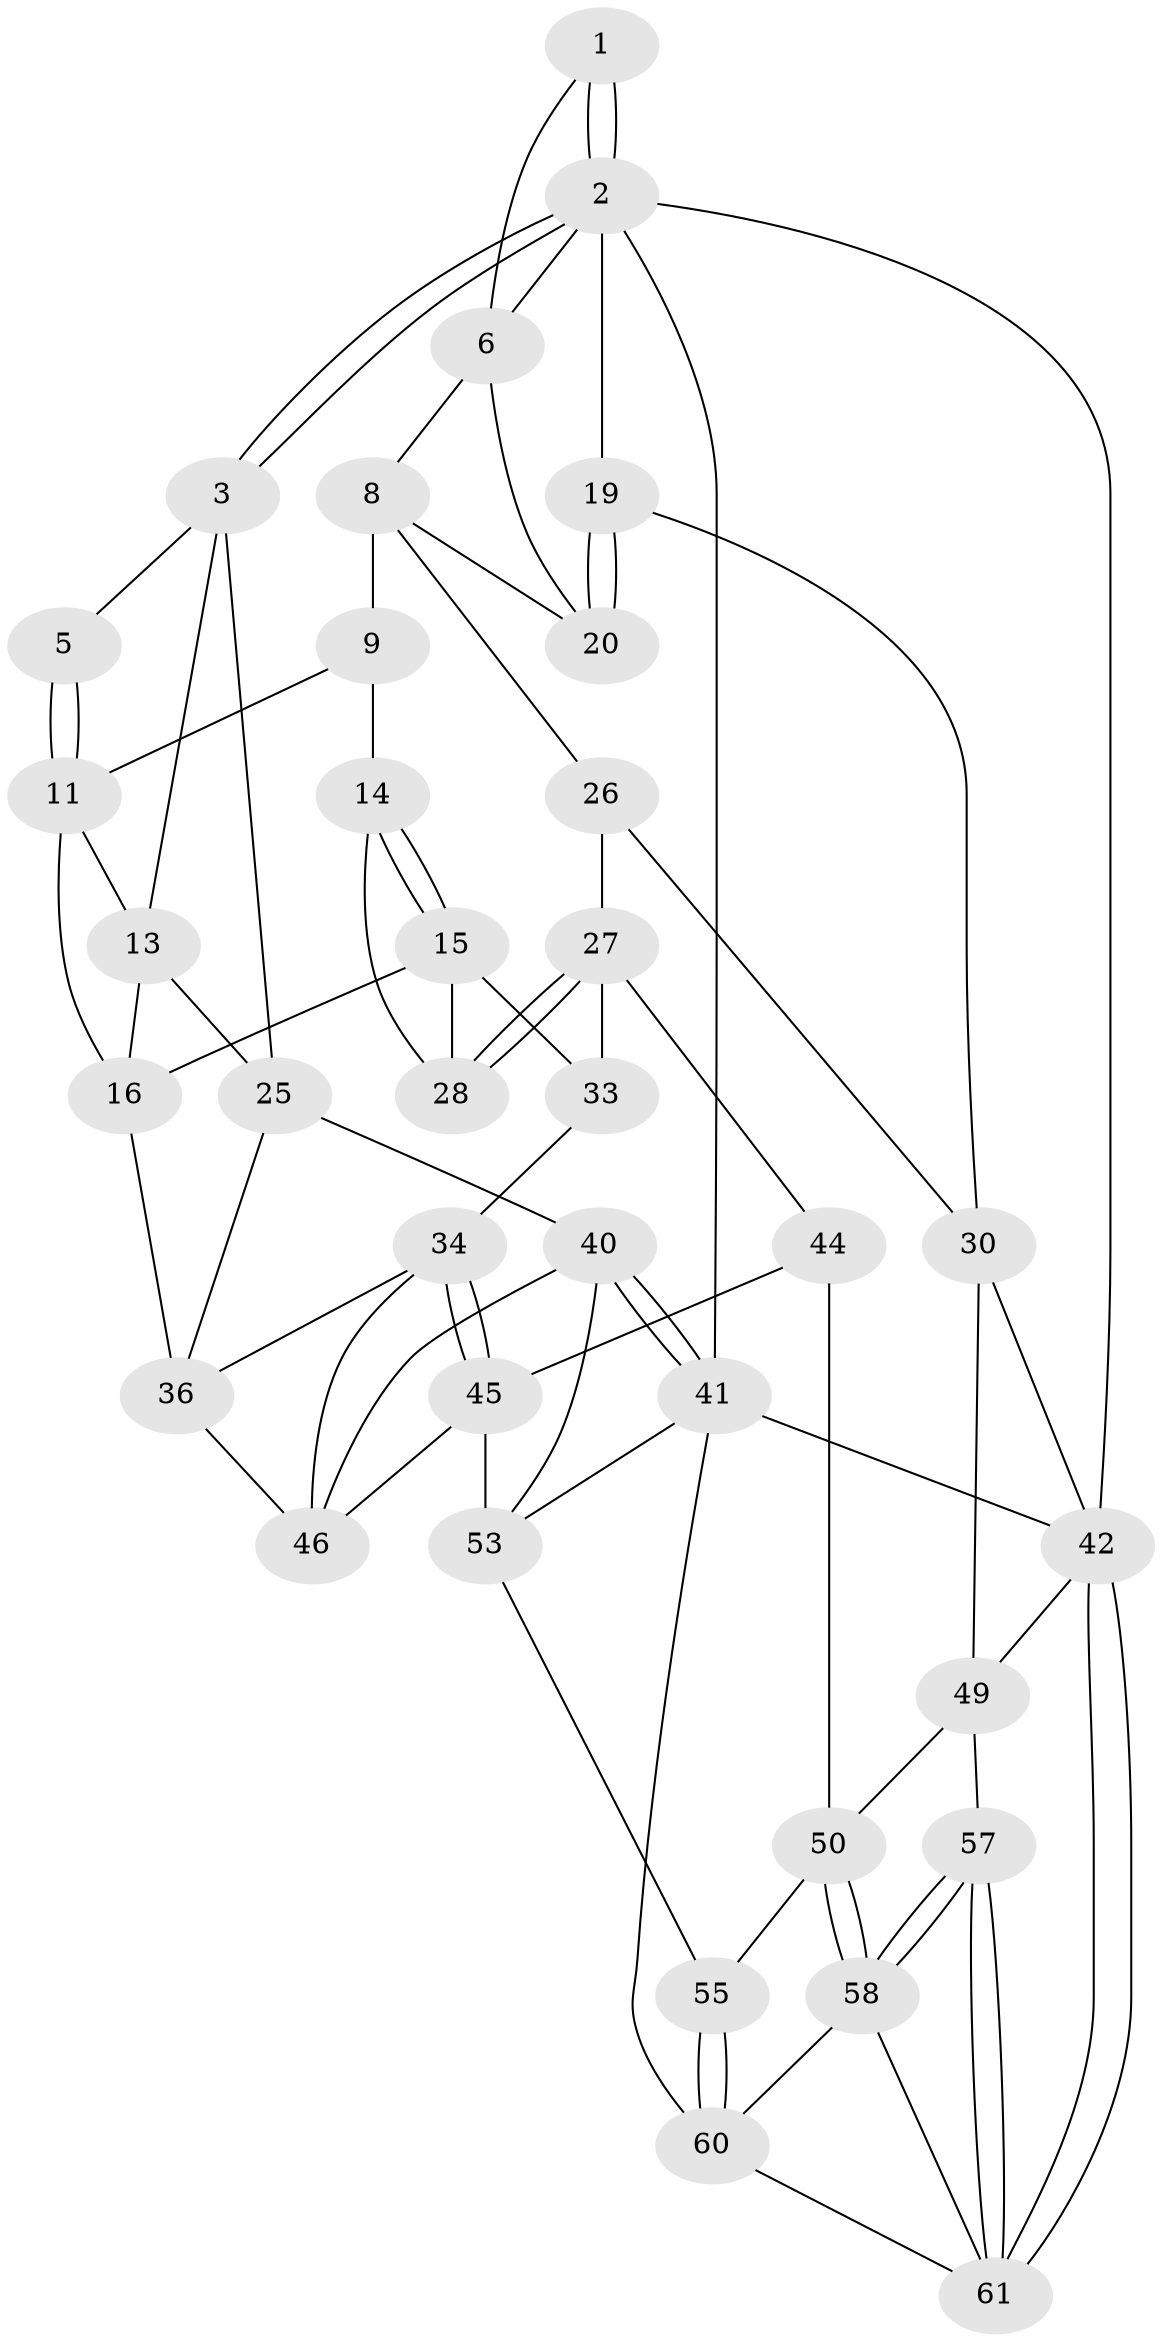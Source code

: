 // original degree distribution, {3: 0.03125, 6: 0.1875, 5: 0.5625, 4: 0.21875}
// Generated by graph-tools (version 1.1) at 2025/42/03/06/25 10:42:35]
// undirected, 36 vertices, 80 edges
graph export_dot {
graph [start="1"]
  node [color=gray90,style=filled];
  1 [pos="+0.2638726579522236+0"];
  2 [pos="+0+0",super="+18"];
  3 [pos="+0+0.12248363686060497",super="+4"];
  5 [pos="+0.253648436596557+0"];
  6 [pos="+0.7311799189887812+0",super="+7"];
  8 [pos="+0.7043499298321919+0",super="+22"];
  9 [pos="+0.6013546516767936+0.13324893072869506",super="+10"];
  11 [pos="+0.31271025974556965+0.10461964143640531",super="+12"];
  13 [pos="+0.16921944620209253+0.21756250895118584",super="+24"];
  14 [pos="+0.39831824990273984+0.20453960316708436",super="+17"];
  15 [pos="+0.2661092951901581+0.28432446509768466",super="+29"];
  16 [pos="+0.257430876695942+0.2819365089342007",super="+32"];
  19 [pos="+1+0.28320287533559124",super="+23"];
  20 [pos="+0.93702139863391+0.13958702939385084",super="+21"];
  25 [pos="+0+0.28120080793016633",super="+38"];
  26 [pos="+0.8160566847501025+0.4625399018923464"];
  27 [pos="+0.7922691146062079+0.462738973544748",super="+39"];
  28 [pos="+0.5514185912560355+0.3345459957620845"];
  30 [pos="+1+0.5373690221256586",super="+31"];
  33 [pos="+0.48046643581660387+0.3994261382491048"];
  34 [pos="+0.39484168751830445+0.5149499643262441",super="+35"];
  36 [pos="+0.18372152832171326+0.490808378224522",super="+37"];
  40 [pos="+0+1",super="+52"];
  41 [pos="+0+1",super="+64"];
  42 [pos="+1+1",super="+43"];
  44 [pos="+0.5942008749606712+0.6707823797259457"];
  45 [pos="+0.5172243694181374+0.6655101315275013",super="+48"];
  46 [pos="+0.3378864518121151+0.6764471892678513",super="+47"];
  49 [pos="+0.8386070154274251+0.7111548851004525",super="+56"];
  50 [pos="+0.7923728320950815+0.7388282722851038",super="+51"];
  53 [pos="+0.34087342290752315+0.8387438108256162",super="+54"];
  55 [pos="+0.6399227475818752+0.772778121542797"];
  57 [pos="+0.8683594420105152+0.9254865751443001"];
  58 [pos="+0.8208858999594063+0.915457435931826",super="+59"];
  60 [pos="+0.6321717642117378+0.918733547606166",super="+63"];
  61 [pos="+1+1",super="+62"];
  1 -- 2;
  1 -- 2;
  1 -- 6;
  2 -- 3;
  2 -- 3;
  2 -- 41;
  2 -- 19;
  2 -- 42;
  2 -- 6;
  3 -- 25;
  3 -- 5;
  3 -- 13;
  5 -- 11;
  5 -- 11;
  6 -- 8;
  6 -- 20;
  8 -- 9;
  8 -- 26;
  8 -- 20;
  9 -- 14 [weight=2];
  9 -- 11;
  11 -- 16;
  11 -- 13;
  13 -- 25;
  13 -- 16;
  14 -- 15;
  14 -- 15;
  14 -- 28;
  15 -- 16;
  15 -- 33;
  15 -- 28;
  16 -- 36;
  19 -- 20 [weight=2];
  19 -- 20;
  19 -- 30;
  25 -- 40;
  25 -- 36;
  26 -- 27;
  26 -- 30;
  27 -- 28;
  27 -- 28;
  27 -- 33;
  27 -- 44;
  30 -- 49;
  30 -- 42;
  33 -- 34;
  34 -- 45;
  34 -- 45;
  34 -- 36;
  34 -- 46;
  36 -- 46;
  40 -- 41;
  40 -- 41;
  40 -- 53;
  40 -- 46;
  41 -- 42;
  41 -- 60;
  41 -- 53;
  42 -- 61;
  42 -- 61;
  42 -- 49;
  44 -- 45;
  44 -- 50;
  45 -- 53;
  45 -- 46;
  49 -- 50;
  49 -- 57;
  50 -- 58;
  50 -- 58;
  50 -- 55;
  53 -- 55;
  55 -- 60;
  55 -- 60;
  57 -- 58;
  57 -- 58;
  57 -- 61;
  57 -- 61;
  58 -- 60;
  58 -- 61;
  60 -- 61;
}

